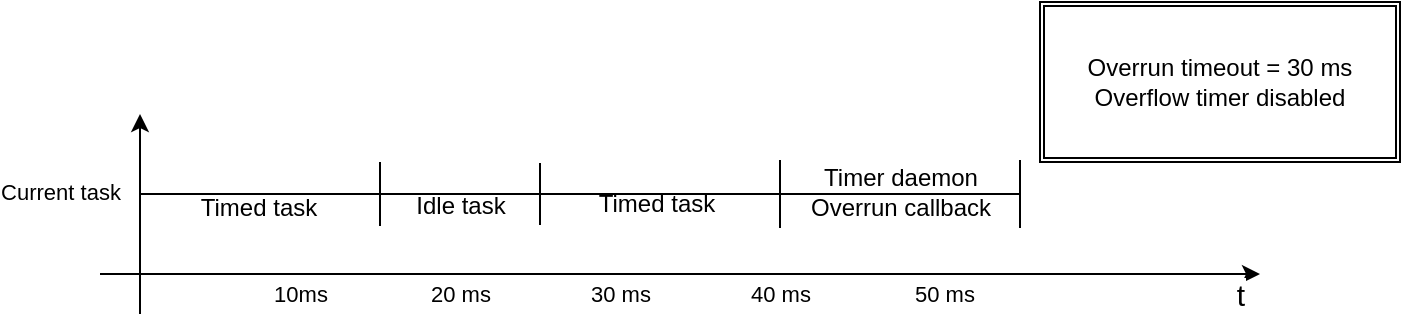 <mxfile version="13.0.3" type="device"><diagram id="0CoEn_gX5-37aPd_TcH3" name="Page-1"><mxGraphModel dx="981" dy="567" grid="1" gridSize="10" guides="1" tooltips="1" connect="1" arrows="1" fold="1" page="1" pageScale="1" pageWidth="850" pageHeight="1100" math="0" shadow="0"><root><mxCell id="0"/><mxCell id="1" parent="0"/><mxCell id="0OTkVJMIhcmQwfgaQnIM-1" value="" style="endArrow=classic;html=1;" parent="1" edge="1"><mxGeometry width="50" height="50" relative="1" as="geometry"><mxPoint x="180" y="400" as="sourcePoint"/><mxPoint x="760" y="400" as="targetPoint"/></mxGeometry></mxCell><mxCell id="0OTkVJMIhcmQwfgaQnIM-19" value="10ms" style="edgeLabel;html=1;align=center;verticalAlign=middle;resizable=0;points=[];" parent="0OTkVJMIhcmQwfgaQnIM-1" vertex="1" connectable="0"><mxGeometry x="-0.521" y="-1" relative="1" as="geometry"><mxPoint x="-38.8" y="9" as="offset"/></mxGeometry></mxCell><mxCell id="0OTkVJMIhcmQwfgaQnIM-20" value="20 ms&lt;br&gt;" style="edgeLabel;html=1;align=center;verticalAlign=middle;resizable=0;points=[];" parent="0OTkVJMIhcmQwfgaQnIM-1" vertex="1" connectable="0"><mxGeometry x="-0.103" y="1" relative="1" as="geometry"><mxPoint x="-80" y="11" as="offset"/></mxGeometry></mxCell><mxCell id="0OTkVJMIhcmQwfgaQnIM-21" value="30 ms&lt;br&gt;" style="edgeLabel;html=1;align=center;verticalAlign=middle;resizable=0;points=[];" parent="0OTkVJMIhcmQwfgaQnIM-1" vertex="1" connectable="0"><mxGeometry x="-0.105" y="-1" relative="1" as="geometry"><mxPoint y="9" as="offset"/></mxGeometry></mxCell><mxCell id="0OTkVJMIhcmQwfgaQnIM-22" value="40 ms&lt;br&gt;" style="edgeLabel;html=1;align=center;verticalAlign=middle;resizable=0;points=[];" parent="0OTkVJMIhcmQwfgaQnIM-1" vertex="1" connectable="0"><mxGeometry x="0.17" relative="1" as="geometry"><mxPoint y="10" as="offset"/></mxGeometry></mxCell><mxCell id="0OTkVJMIhcmQwfgaQnIM-23" value="50 ms" style="edgeLabel;html=1;align=center;verticalAlign=middle;resizable=0;points=[];" parent="0OTkVJMIhcmQwfgaQnIM-1" vertex="1" connectable="0"><mxGeometry x="0.455" y="-1" relative="1" as="geometry"><mxPoint y="9" as="offset"/></mxGeometry></mxCell><mxCell id="0OTkVJMIhcmQwfgaQnIM-24" value="&lt;font style=&quot;font-size: 15px&quot;&gt;t&lt;/font&gt;" style="edgeLabel;html=1;align=center;verticalAlign=middle;resizable=0;points=[];" parent="0OTkVJMIhcmQwfgaQnIM-1" vertex="1" connectable="0"><mxGeometry x="0.965" relative="1" as="geometry"><mxPoint y="10" as="offset"/></mxGeometry></mxCell><mxCell id="0OTkVJMIhcmQwfgaQnIM-2" value="" style="endArrow=classic;html=1;" parent="1" edge="1"><mxGeometry width="50" height="50" relative="1" as="geometry"><mxPoint x="200" y="420" as="sourcePoint"/><mxPoint x="200" y="320" as="targetPoint"/></mxGeometry></mxCell><mxCell id="0OTkVJMIhcmQwfgaQnIM-25" value="Current task" style="edgeLabel;html=1;align=center;verticalAlign=middle;resizable=0;points=[];" parent="0OTkVJMIhcmQwfgaQnIM-2" vertex="1" connectable="0"><mxGeometry x="0.127" y="1" relative="1" as="geometry"><mxPoint x="-39" y="-4.61" as="offset"/></mxGeometry></mxCell><mxCell id="0OTkVJMIhcmQwfgaQnIM-5" value="" style="shape=crossbar;whiteSpace=wrap;html=1;rounded=1;" parent="1" vertex="1"><mxGeometry x="200" y="344" width="120" height="32" as="geometry"/></mxCell><mxCell id="0OTkVJMIhcmQwfgaQnIM-14" value="Timed task" style="text;html=1;align=center;verticalAlign=middle;resizable=0;points=[];autosize=1;" parent="0OTkVJMIhcmQwfgaQnIM-5" vertex="1"><mxGeometry x="23.923" y="13" width="70" height="20" as="geometry"/></mxCell><mxCell id="0OTkVJMIhcmQwfgaQnIM-8" value="" style="shape=crossbar;whiteSpace=wrap;html=1;rounded=1;" parent="1" vertex="1"><mxGeometry x="320" y="344.5" width="80" height="31" as="geometry"/></mxCell><mxCell id="0OTkVJMIhcmQwfgaQnIM-15" value="Idle task" style="text;html=1;align=center;verticalAlign=middle;resizable=0;points=[];autosize=1;" parent="0OTkVJMIhcmQwfgaQnIM-8" vertex="1"><mxGeometry x="10.154" y="11" width="60" height="20" as="geometry"/></mxCell><mxCell id="0OTkVJMIhcmQwfgaQnIM-10" value="" style="shape=crossbar;whiteSpace=wrap;html=1;rounded=1;" parent="1" vertex="1"><mxGeometry x="400" y="345.5" width="120" height="29" as="geometry"/></mxCell><mxCell id="0OTkVJMIhcmQwfgaQnIM-16" value="Timed task" style="text;html=1;align=center;verticalAlign=middle;resizable=0;points=[];autosize=1;" parent="0OTkVJMIhcmQwfgaQnIM-10" vertex="1"><mxGeometry x="23.077" y="9" width="70" height="20" as="geometry"/></mxCell><mxCell id="0OTkVJMIhcmQwfgaQnIM-26" value="Overrun timeout = 30 ms&lt;br&gt;Overflow timer disabled" style="shape=ext;double=1;rounded=0;whiteSpace=wrap;html=1;" parent="1" vertex="1"><mxGeometry x="650" y="264" width="180" height="80" as="geometry"/></mxCell><mxCell id="hY4Q4mePmrBoCweQUnRp-4" value="" style="shape=crossbar;whiteSpace=wrap;html=1;rounded=1;" vertex="1" parent="1"><mxGeometry x="520" y="343" width="120" height="34" as="geometry"/></mxCell><mxCell id="hY4Q4mePmrBoCweQUnRp-5" value="Timer daemon&lt;br&gt;Overrun callback" style="text;html=1;align=center;verticalAlign=middle;resizable=0;points=[];autosize=1;" vertex="1" parent="hY4Q4mePmrBoCweQUnRp-4"><mxGeometry x="4.997" y="1" width="110" height="30" as="geometry"/></mxCell></root></mxGraphModel></diagram></mxfile>